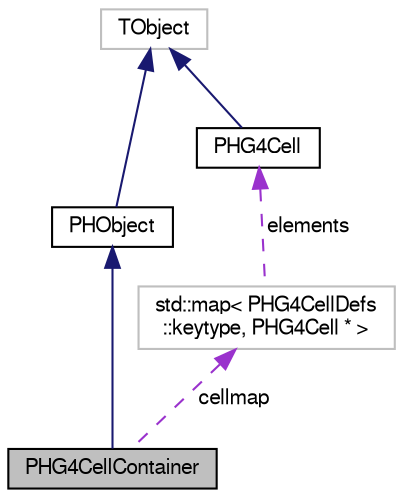 digraph "PHG4CellContainer"
{
  bgcolor="transparent";
  edge [fontname="FreeSans",fontsize="10",labelfontname="FreeSans",labelfontsize="10"];
  node [fontname="FreeSans",fontsize="10",shape=record];
  Node1 [label="PHG4CellContainer",height=0.2,width=0.4,color="black", fillcolor="grey75", style="filled" fontcolor="black"];
  Node2 -> Node1 [dir="back",color="midnightblue",fontsize="10",style="solid",fontname="FreeSans"];
  Node2 [label="PHObject",height=0.2,width=0.4,color="black",URL="$d9/d24/classPHObject.html"];
  Node3 -> Node2 [dir="back",color="midnightblue",fontsize="10",style="solid",fontname="FreeSans"];
  Node3 [label="TObject",height=0.2,width=0.4,color="grey75"];
  Node4 -> Node1 [dir="back",color="darkorchid3",fontsize="10",style="dashed",label=" cellmap" ,fontname="FreeSans"];
  Node4 [label="std::map\< PHG4CellDefs\l::keytype, PHG4Cell * \>",height=0.2,width=0.4,color="grey75"];
  Node5 -> Node4 [dir="back",color="darkorchid3",fontsize="10",style="dashed",label=" elements" ,fontname="FreeSans"];
  Node5 [label="PHG4Cell",height=0.2,width=0.4,color="black",URL="$dc/dfe/classPHG4Cell.html"];
  Node3 -> Node5 [dir="back",color="midnightblue",fontsize="10",style="solid",fontname="FreeSans"];
}
